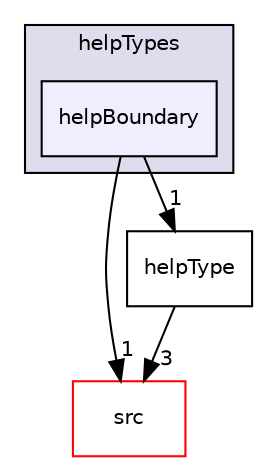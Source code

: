 digraph "applications/utilities/miscellaneous/foamHelp/helpTypes/helpBoundary" {
  bgcolor=transparent;
  compound=true
  node [ fontsize="10", fontname="Helvetica"];
  edge [ labelfontsize="10", labelfontname="Helvetica"];
  subgraph clusterdir_b5fb8d533a2553de813871c14cde32df {
    graph [ bgcolor="#ddddee", pencolor="black", label="helpTypes" fontname="Helvetica", fontsize="10", URL="dir_b5fb8d533a2553de813871c14cde32df.html"]
  dir_b71c145a1a3f90fee5567cba2baf1dd1 [shape=box, label="helpBoundary", style="filled", fillcolor="#eeeeff", pencolor="black", URL="dir_b71c145a1a3f90fee5567cba2baf1dd1.html"];
  }
  dir_68267d1309a1af8e8297ef4c3efbcdba [shape=box label="src" color="red" URL="dir_68267d1309a1af8e8297ef4c3efbcdba.html"];
  dir_0d4e5ca2c009be1b391d6f05c3f42dd3 [shape=box label="helpType" URL="dir_0d4e5ca2c009be1b391d6f05c3f42dd3.html"];
  dir_0d4e5ca2c009be1b391d6f05c3f42dd3->dir_68267d1309a1af8e8297ef4c3efbcdba [headlabel="3", labeldistance=1.5 headhref="dir_000614_000736.html"];
  dir_b71c145a1a3f90fee5567cba2baf1dd1->dir_68267d1309a1af8e8297ef4c3efbcdba [headlabel="1", labeldistance=1.5 headhref="dir_000612_000736.html"];
  dir_b71c145a1a3f90fee5567cba2baf1dd1->dir_0d4e5ca2c009be1b391d6f05c3f42dd3 [headlabel="1", labeldistance=1.5 headhref="dir_000612_000614.html"];
}
